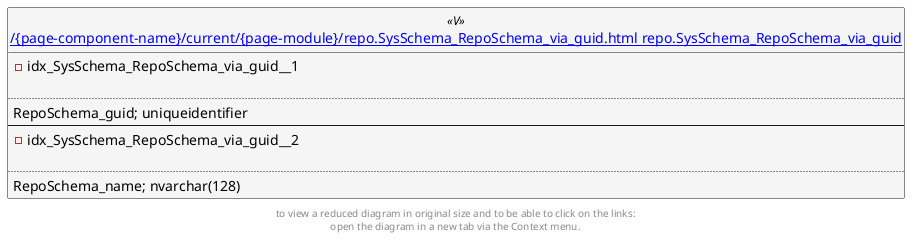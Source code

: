 @startuml
left to right direction
'top to bottom direction
hide circle
'avoide "." issues:
set namespaceSeparator none


skinparam class {
  BackgroundColor White
  BackgroundColor<<FN>> Yellow
  BackgroundColor<<FS>> Yellow
  BackgroundColor<<FT>> LightGray
  BackgroundColor<<IF>> Yellow
  BackgroundColor<<IS>> Yellow
  BackgroundColor<<P>> Aqua
  BackgroundColor<<PC>> Aqua
  BackgroundColor<<SN>> Yellow
  BackgroundColor<<SO>> SlateBlue
  BackgroundColor<<TF>> LightGray
  BackgroundColor<<TR>> Tomato
  BackgroundColor<<U>> White
  BackgroundColor<<V>> WhiteSmoke
  BackgroundColor<<X>> Aqua
}


entity "[[{site-url}/{page-component-name}/current/{page-module}/repo.SysSchema_RepoSchema_via_guid.html repo.SysSchema_RepoSchema_via_guid]]" as repo.SysSchema_RepoSchema_via_guid << V >> {
- idx_SysSchema_RepoSchema_via_guid__1

..
RepoSchema_guid; uniqueidentifier
--
- idx_SysSchema_RepoSchema_via_guid__2

..
RepoSchema_name; nvarchar(128)
}


footer
to view a reduced diagram in original size and to be able to click on the links:
open the diagram in a new tab via the Context menu.
end footer

@enduml

